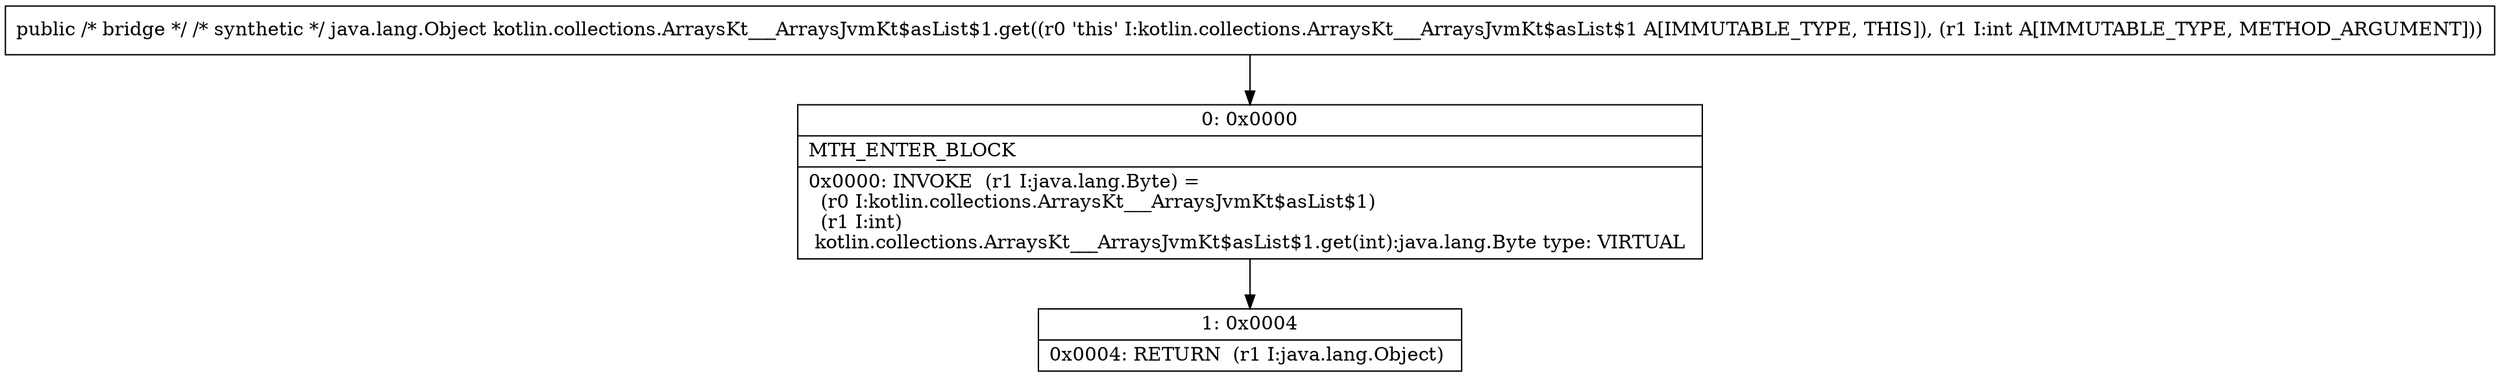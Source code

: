 digraph "CFG forkotlin.collections.ArraysKt___ArraysJvmKt$asList$1.get(I)Ljava\/lang\/Object;" {
Node_0 [shape=record,label="{0\:\ 0x0000|MTH_ENTER_BLOCK\l|0x0000: INVOKE  (r1 I:java.lang.Byte) = \l  (r0 I:kotlin.collections.ArraysKt___ArraysJvmKt$asList$1)\l  (r1 I:int)\l kotlin.collections.ArraysKt___ArraysJvmKt$asList$1.get(int):java.lang.Byte type: VIRTUAL \l}"];
Node_1 [shape=record,label="{1\:\ 0x0004|0x0004: RETURN  (r1 I:java.lang.Object) \l}"];
MethodNode[shape=record,label="{public \/* bridge *\/ \/* synthetic *\/ java.lang.Object kotlin.collections.ArraysKt___ArraysJvmKt$asList$1.get((r0 'this' I:kotlin.collections.ArraysKt___ArraysJvmKt$asList$1 A[IMMUTABLE_TYPE, THIS]), (r1 I:int A[IMMUTABLE_TYPE, METHOD_ARGUMENT])) }"];
MethodNode -> Node_0;
Node_0 -> Node_1;
}

